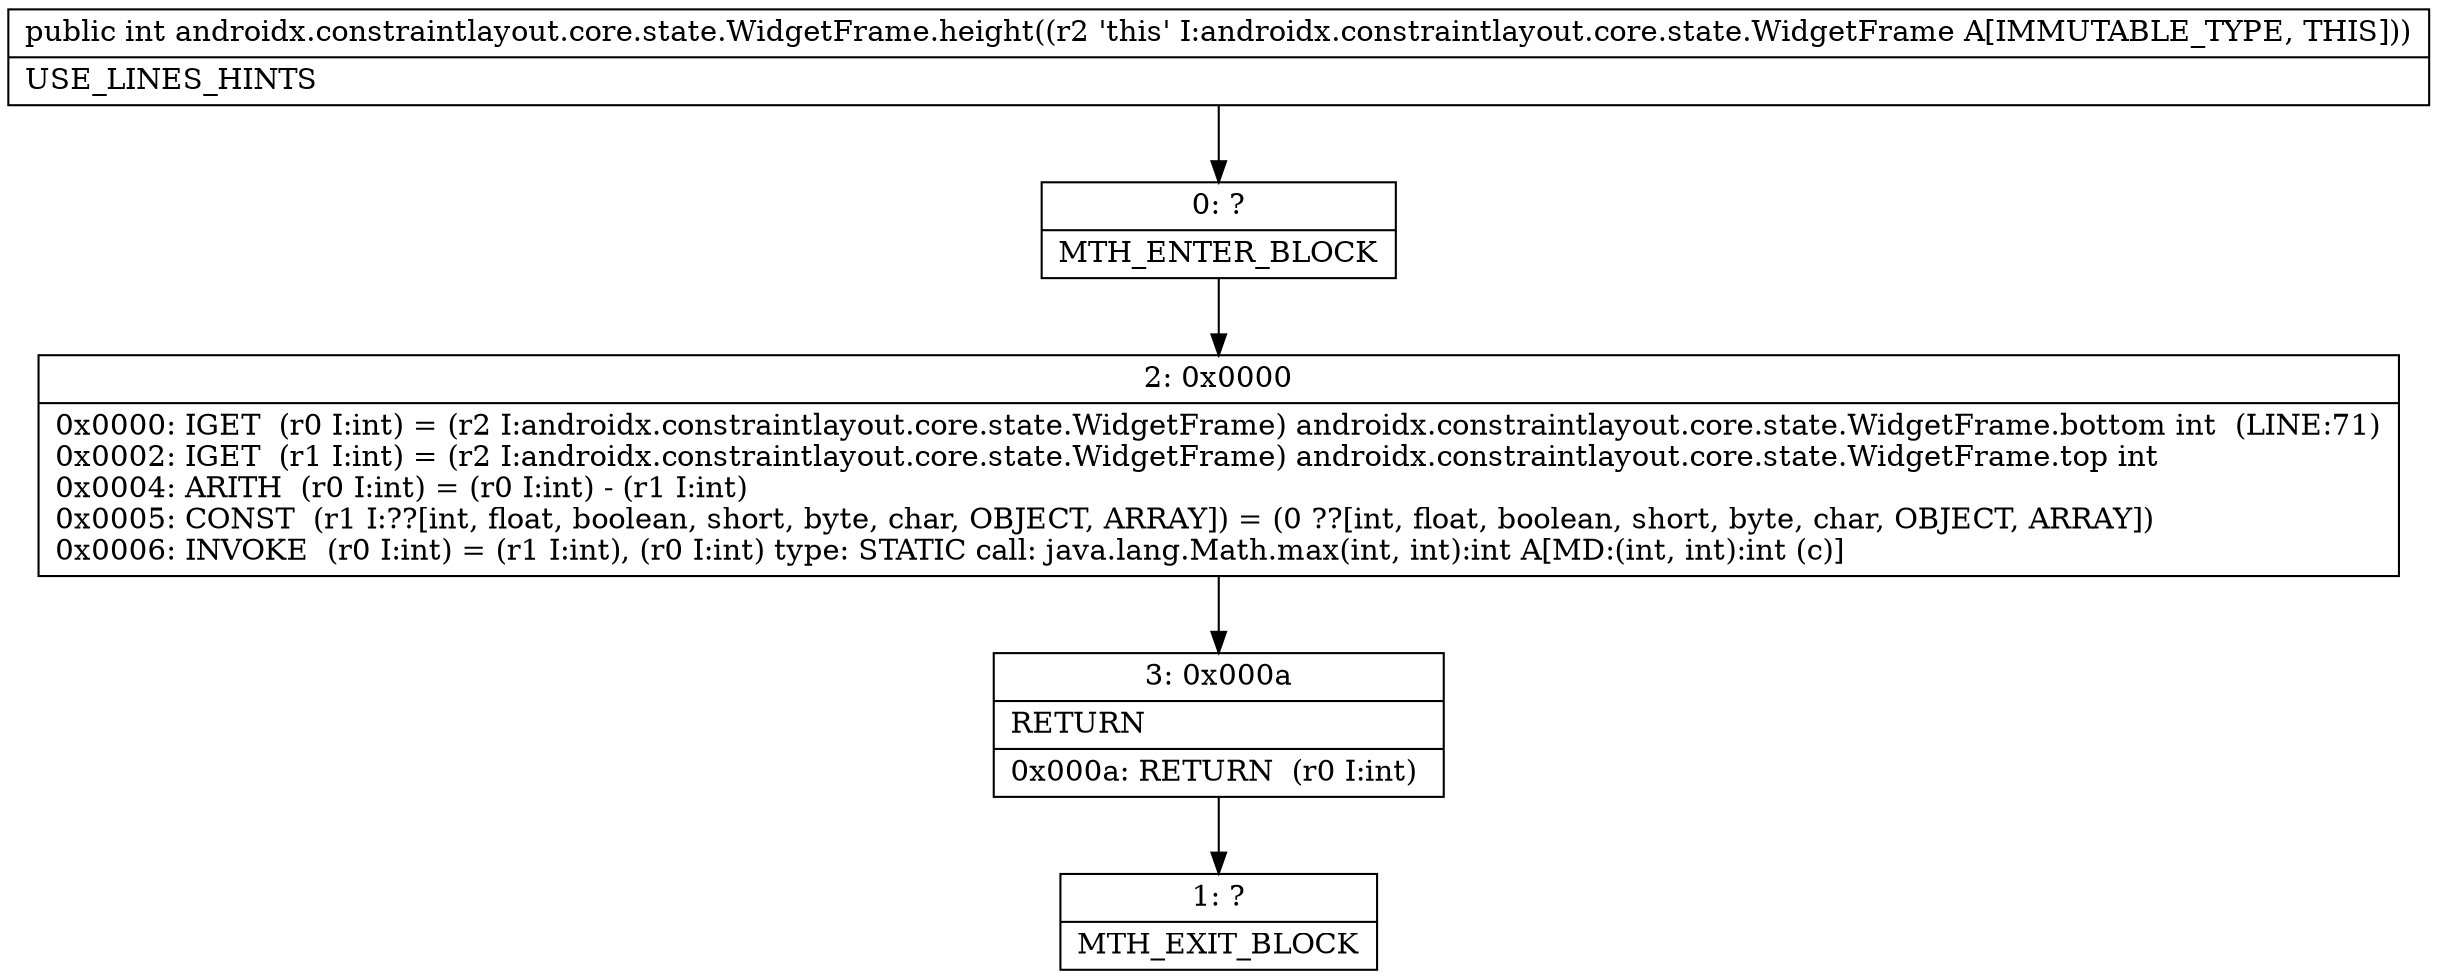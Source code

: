 digraph "CFG forandroidx.constraintlayout.core.state.WidgetFrame.height()I" {
Node_0 [shape=record,label="{0\:\ ?|MTH_ENTER_BLOCK\l}"];
Node_2 [shape=record,label="{2\:\ 0x0000|0x0000: IGET  (r0 I:int) = (r2 I:androidx.constraintlayout.core.state.WidgetFrame) androidx.constraintlayout.core.state.WidgetFrame.bottom int  (LINE:71)\l0x0002: IGET  (r1 I:int) = (r2 I:androidx.constraintlayout.core.state.WidgetFrame) androidx.constraintlayout.core.state.WidgetFrame.top int \l0x0004: ARITH  (r0 I:int) = (r0 I:int) \- (r1 I:int) \l0x0005: CONST  (r1 I:??[int, float, boolean, short, byte, char, OBJECT, ARRAY]) = (0 ??[int, float, boolean, short, byte, char, OBJECT, ARRAY]) \l0x0006: INVOKE  (r0 I:int) = (r1 I:int), (r0 I:int) type: STATIC call: java.lang.Math.max(int, int):int A[MD:(int, int):int (c)]\l}"];
Node_3 [shape=record,label="{3\:\ 0x000a|RETURN\l|0x000a: RETURN  (r0 I:int) \l}"];
Node_1 [shape=record,label="{1\:\ ?|MTH_EXIT_BLOCK\l}"];
MethodNode[shape=record,label="{public int androidx.constraintlayout.core.state.WidgetFrame.height((r2 'this' I:androidx.constraintlayout.core.state.WidgetFrame A[IMMUTABLE_TYPE, THIS]))  | USE_LINES_HINTS\l}"];
MethodNode -> Node_0;Node_0 -> Node_2;
Node_2 -> Node_3;
Node_3 -> Node_1;
}

